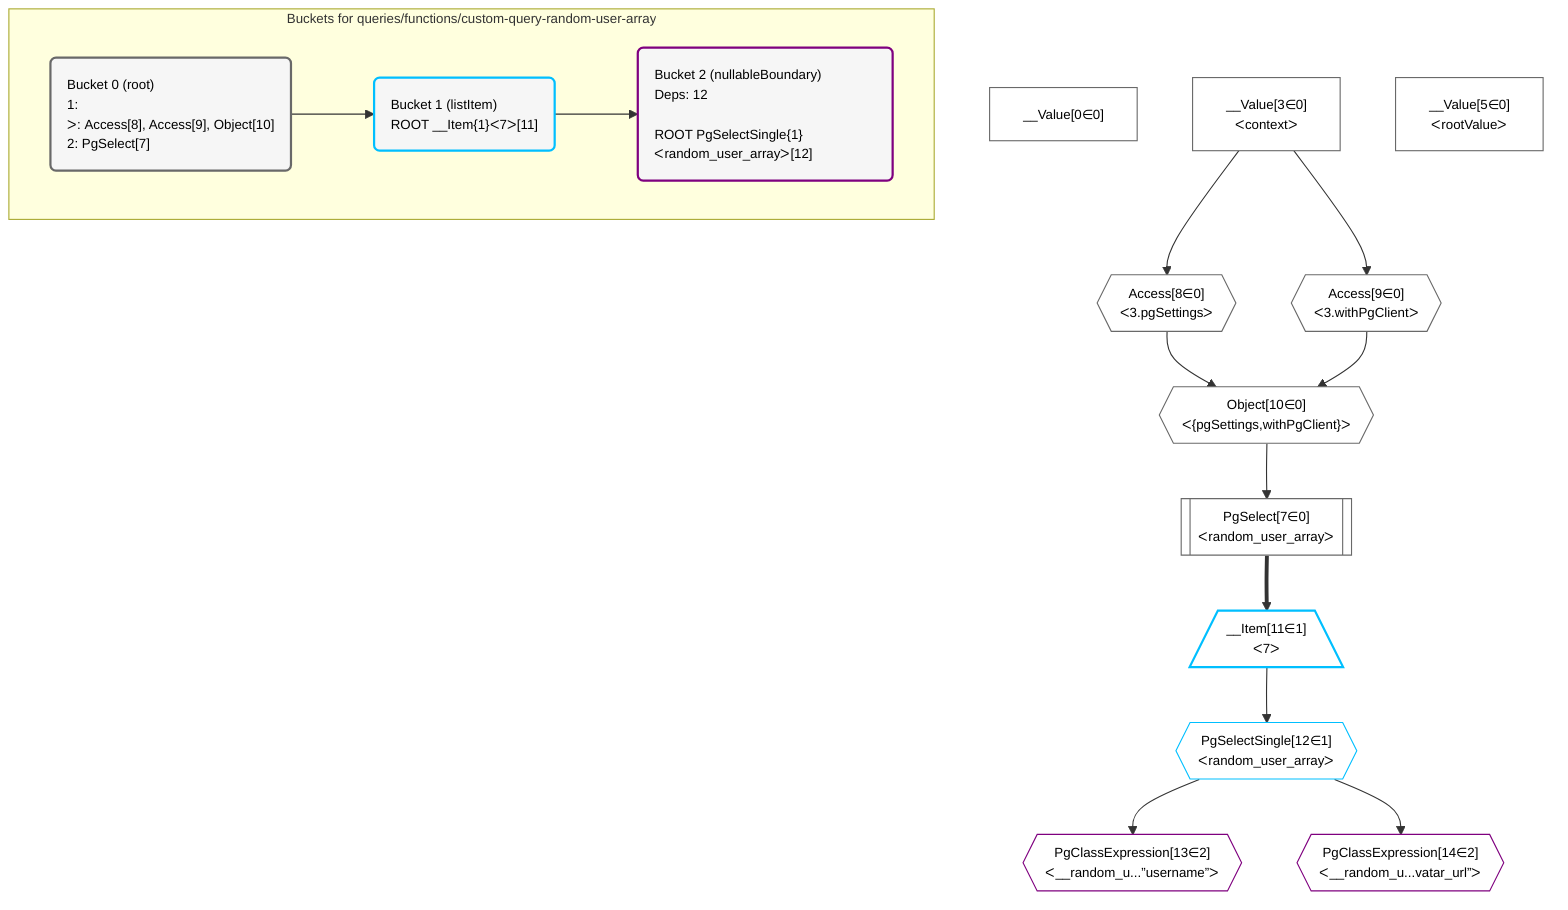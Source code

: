 %%{init: {'themeVariables': { 'fontSize': '12px'}}}%%
graph TD
    classDef path fill:#eee,stroke:#000,color:#000
    classDef plan fill:#fff,stroke-width:1px,color:#000
    classDef itemplan fill:#fff,stroke-width:2px,color:#000
    classDef unbatchedplan fill:#dff,stroke-width:1px,color:#000
    classDef sideeffectplan fill:#fcc,stroke-width:2px,color:#000
    classDef bucket fill:#f6f6f6,color:#000,stroke-width:2px,text-align:left


    %% define steps
    __Value0["__Value[0∈0]"]:::plan
    __Value3["__Value[3∈0]<br />ᐸcontextᐳ"]:::plan
    __Value5["__Value[5∈0]<br />ᐸrootValueᐳ"]:::plan
    Access8{{"Access[8∈0]<br />ᐸ3.pgSettingsᐳ"}}:::plan
    Access9{{"Access[9∈0]<br />ᐸ3.withPgClientᐳ"}}:::plan
    Object10{{"Object[10∈0]<br />ᐸ{pgSettings,withPgClient}ᐳ"}}:::plan
    PgSelect7[["PgSelect[7∈0]<br />ᐸrandom_user_arrayᐳ"]]:::plan
    __Item11[/"__Item[11∈1]<br />ᐸ7ᐳ"\]:::itemplan
    PgSelectSingle12{{"PgSelectSingle[12∈1]<br />ᐸrandom_user_arrayᐳ"}}:::plan
    PgClassExpression13{{"PgClassExpression[13∈2]<br />ᐸ__random_u...”username”ᐳ"}}:::plan
    PgClassExpression14{{"PgClassExpression[14∈2]<br />ᐸ__random_u...vatar_url”ᐳ"}}:::plan

    %% plan dependencies
    __Value3 --> Access8
    __Value3 --> Access9
    Access8 & Access9 --> Object10
    Object10 --> PgSelect7
    PgSelect7 ==> __Item11
    __Item11 --> PgSelectSingle12
    PgSelectSingle12 --> PgClassExpression13
    PgSelectSingle12 --> PgClassExpression14

    subgraph "Buckets for queries/functions/custom-query-random-user-array"
    Bucket0("Bucket 0 (root)<br />1: <br />ᐳ: Access[8], Access[9], Object[10]<br />2: PgSelect[7]"):::bucket
    classDef bucket0 stroke:#696969
    class Bucket0,__Value0,__Value3,__Value5,PgSelect7,Access8,Access9,Object10 bucket0
    Bucket1("Bucket 1 (listItem)<br />ROOT __Item{1}ᐸ7ᐳ[11]"):::bucket
    classDef bucket1 stroke:#00bfff
    class Bucket1,__Item11,PgSelectSingle12 bucket1
    Bucket2("Bucket 2 (nullableBoundary)<br />Deps: 12<br /><br />ROOT PgSelectSingle{1}ᐸrandom_user_arrayᐳ[12]"):::bucket
    classDef bucket2 stroke:#7f007f
    class Bucket2,PgClassExpression13,PgClassExpression14 bucket2
    Bucket0 --> Bucket1
    Bucket1 --> Bucket2
    end